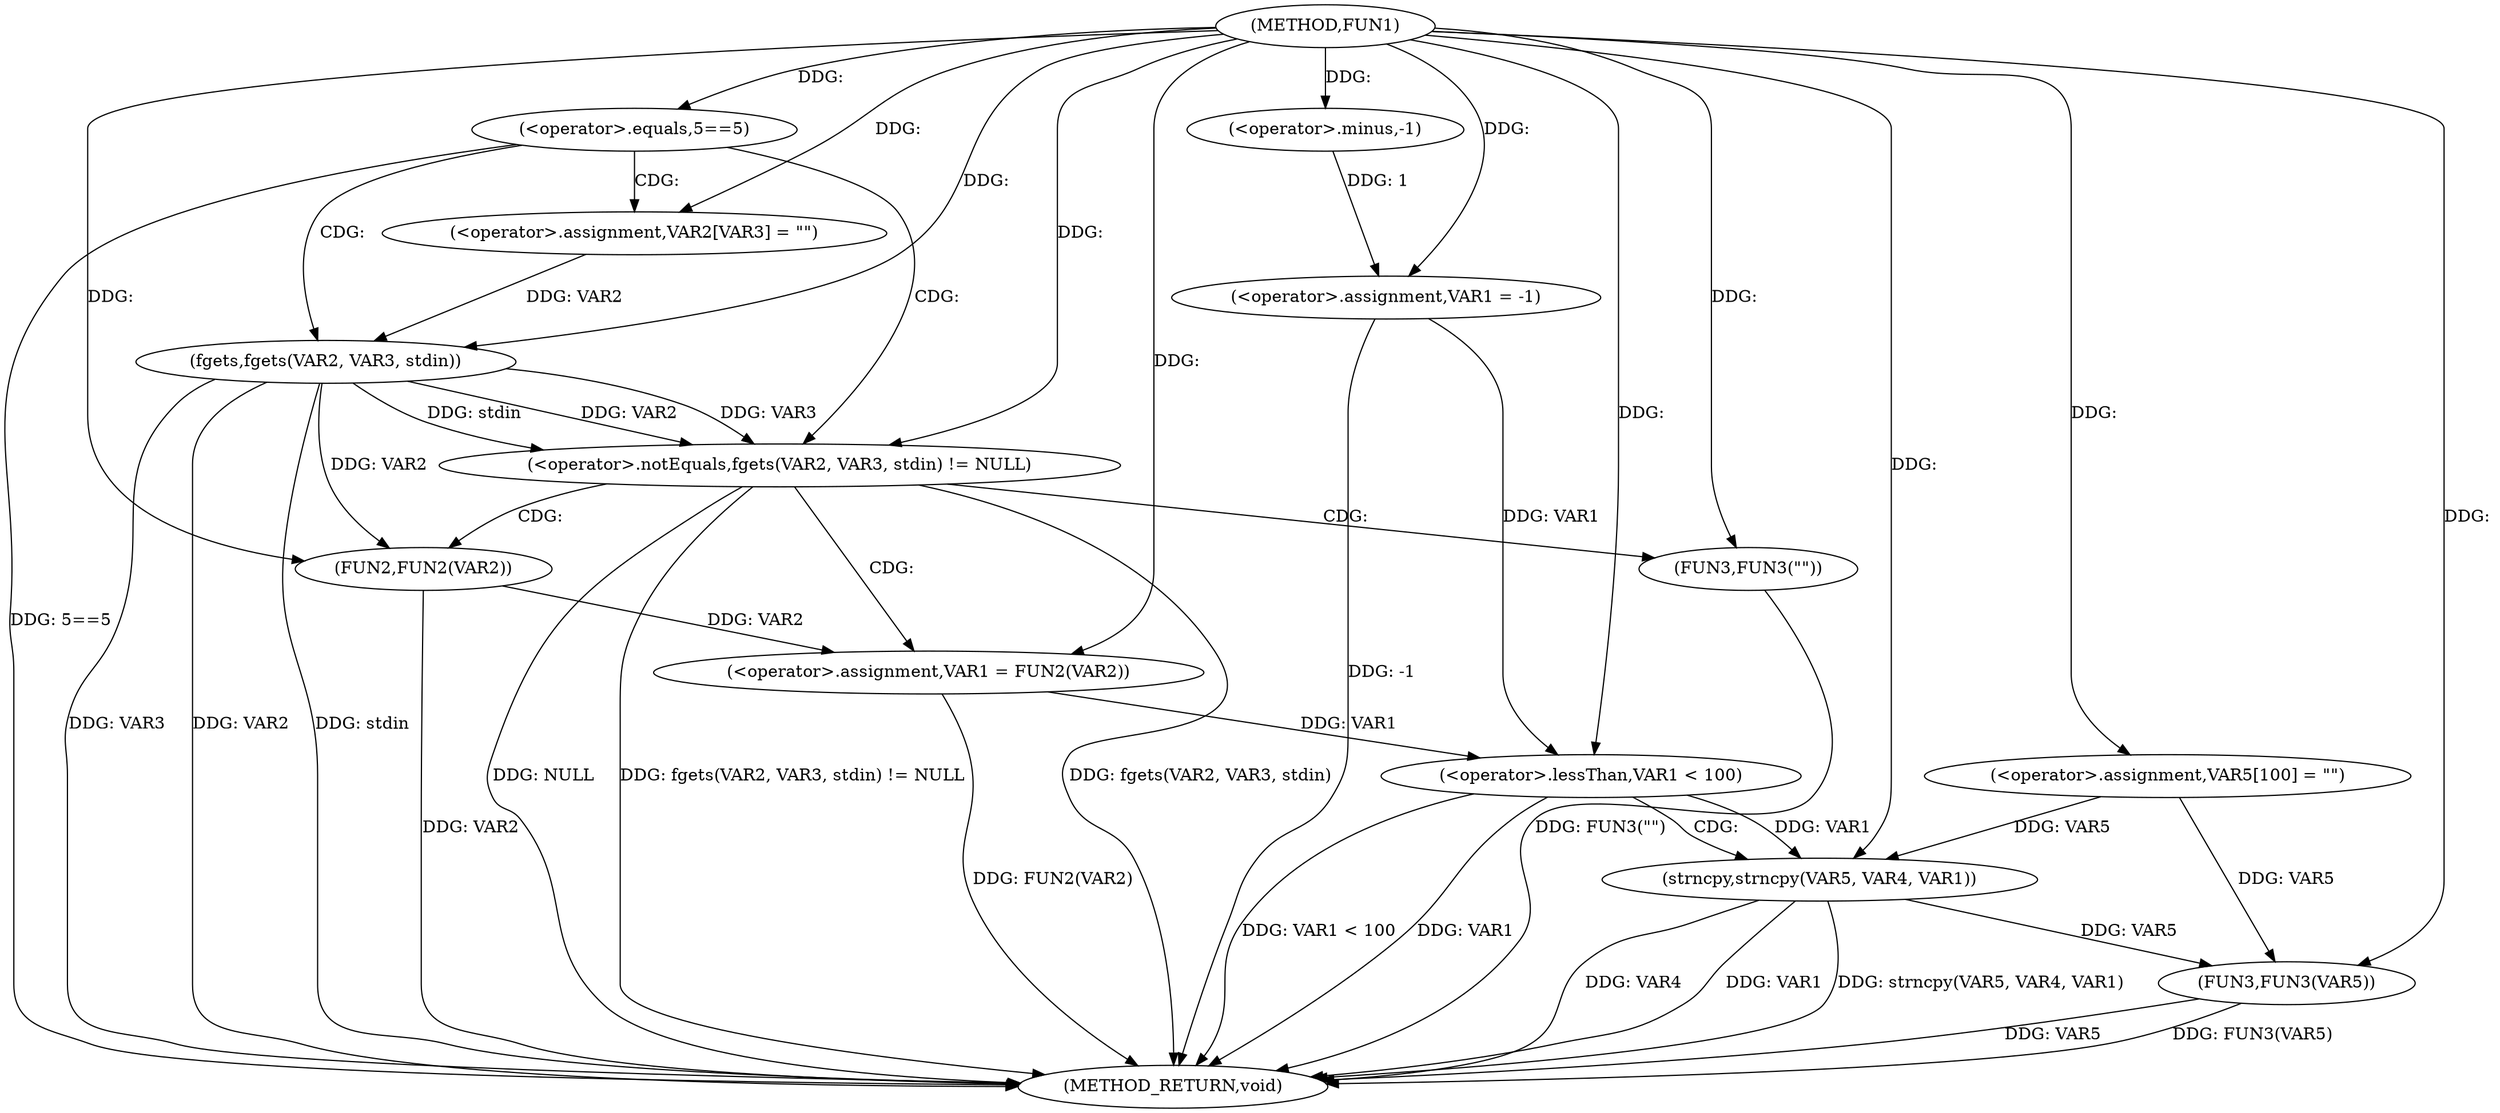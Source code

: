 digraph FUN1 {  
"1000100" [label = "(METHOD,FUN1)" ]
"1000150" [label = "(METHOD_RETURN,void)" ]
"1000103" [label = "(<operator>.assignment,VAR1 = -1)" ]
"1000105" [label = "(<operator>.minus,-1)" ]
"1000108" [label = "(<operator>.equals,5==5)" ]
"1000114" [label = "(<operator>.assignment,VAR2[VAR3] = \"\")" ]
"1000118" [label = "(<operator>.notEquals,fgets(VAR2, VAR3, stdin) != NULL)" ]
"1000119" [label = "(fgets,fgets(VAR2, VAR3, stdin))" ]
"1000125" [label = "(<operator>.assignment,VAR1 = FUN2(VAR2))" ]
"1000127" [label = "(FUN2,FUN2(VAR2))" ]
"1000131" [label = "(FUN3,FUN3(\"\"))" ]
"1000136" [label = "(<operator>.assignment,VAR5[100] = \"\")" ]
"1000140" [label = "(<operator>.lessThan,VAR1 < 100)" ]
"1000144" [label = "(strncpy,strncpy(VAR5, VAR4, VAR1))" ]
"1000148" [label = "(FUN3,FUN3(VAR5))" ]
  "1000108" -> "1000150"  [ label = "DDG: 5==5"] 
  "1000103" -> "1000150"  [ label = "DDG: -1"] 
  "1000140" -> "1000150"  [ label = "DDG: VAR1 < 100"] 
  "1000119" -> "1000150"  [ label = "DDG: VAR3"] 
  "1000125" -> "1000150"  [ label = "DDG: FUN2(VAR2)"] 
  "1000118" -> "1000150"  [ label = "DDG: fgets(VAR2, VAR3, stdin) != NULL"] 
  "1000119" -> "1000150"  [ label = "DDG: VAR2"] 
  "1000127" -> "1000150"  [ label = "DDG: VAR2"] 
  "1000118" -> "1000150"  [ label = "DDG: fgets(VAR2, VAR3, stdin)"] 
  "1000144" -> "1000150"  [ label = "DDG: VAR4"] 
  "1000144" -> "1000150"  [ label = "DDG: VAR1"] 
  "1000131" -> "1000150"  [ label = "DDG: FUN3(\"\")"] 
  "1000118" -> "1000150"  [ label = "DDG: NULL"] 
  "1000140" -> "1000150"  [ label = "DDG: VAR1"] 
  "1000144" -> "1000150"  [ label = "DDG: strncpy(VAR5, VAR4, VAR1)"] 
  "1000148" -> "1000150"  [ label = "DDG: VAR5"] 
  "1000148" -> "1000150"  [ label = "DDG: FUN3(VAR5)"] 
  "1000119" -> "1000150"  [ label = "DDG: stdin"] 
  "1000105" -> "1000103"  [ label = "DDG: 1"] 
  "1000100" -> "1000103"  [ label = "DDG: "] 
  "1000100" -> "1000105"  [ label = "DDG: "] 
  "1000100" -> "1000108"  [ label = "DDG: "] 
  "1000100" -> "1000114"  [ label = "DDG: "] 
  "1000119" -> "1000118"  [ label = "DDG: VAR2"] 
  "1000119" -> "1000118"  [ label = "DDG: VAR3"] 
  "1000119" -> "1000118"  [ label = "DDG: stdin"] 
  "1000114" -> "1000119"  [ label = "DDG: VAR2"] 
  "1000100" -> "1000119"  [ label = "DDG: "] 
  "1000100" -> "1000118"  [ label = "DDG: "] 
  "1000127" -> "1000125"  [ label = "DDG: VAR2"] 
  "1000100" -> "1000125"  [ label = "DDG: "] 
  "1000119" -> "1000127"  [ label = "DDG: VAR2"] 
  "1000100" -> "1000127"  [ label = "DDG: "] 
  "1000100" -> "1000131"  [ label = "DDG: "] 
  "1000100" -> "1000136"  [ label = "DDG: "] 
  "1000125" -> "1000140"  [ label = "DDG: VAR1"] 
  "1000103" -> "1000140"  [ label = "DDG: VAR1"] 
  "1000100" -> "1000140"  [ label = "DDG: "] 
  "1000136" -> "1000144"  [ label = "DDG: VAR5"] 
  "1000100" -> "1000144"  [ label = "DDG: "] 
  "1000140" -> "1000144"  [ label = "DDG: VAR1"] 
  "1000144" -> "1000148"  [ label = "DDG: VAR5"] 
  "1000136" -> "1000148"  [ label = "DDG: VAR5"] 
  "1000100" -> "1000148"  [ label = "DDG: "] 
  "1000108" -> "1000119"  [ label = "CDG: "] 
  "1000108" -> "1000114"  [ label = "CDG: "] 
  "1000108" -> "1000118"  [ label = "CDG: "] 
  "1000118" -> "1000125"  [ label = "CDG: "] 
  "1000118" -> "1000131"  [ label = "CDG: "] 
  "1000118" -> "1000127"  [ label = "CDG: "] 
  "1000140" -> "1000144"  [ label = "CDG: "] 
}
